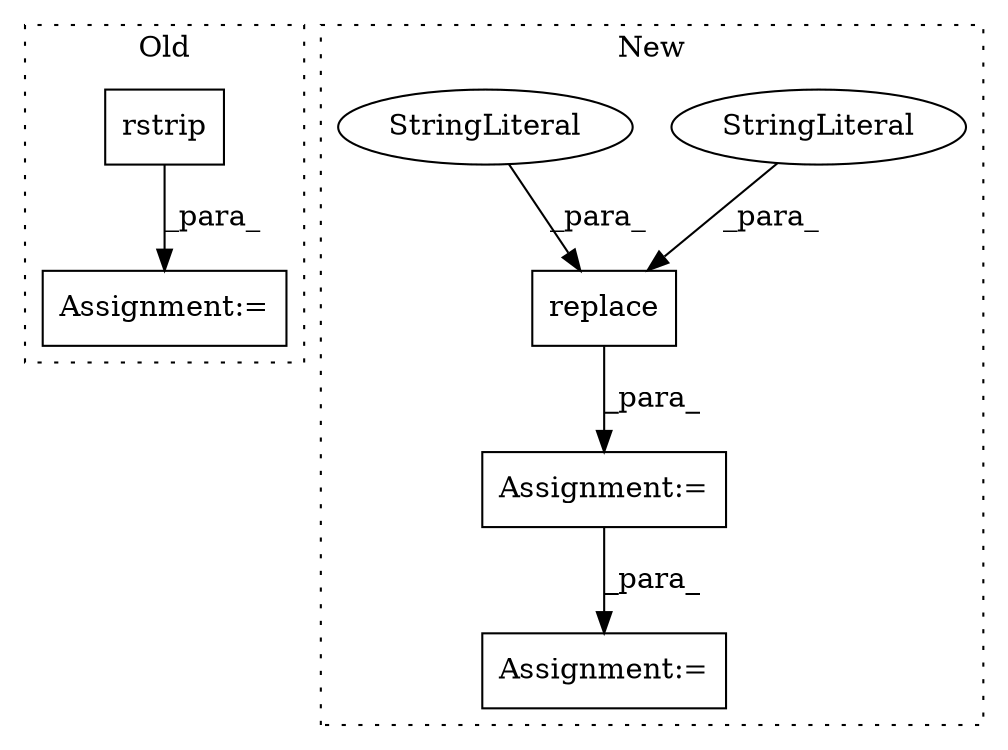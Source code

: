 digraph G {
subgraph cluster0 {
1 [label="rstrip" a="32" s="11563" l="8" shape="box"];
7 [label="Assignment:=" a="7" s="11538" l="1" shape="box"];
label = "Old";
style="dotted";
}
subgraph cluster1 {
2 [label="replace" a="32" s="13090,13116" l="8,1" shape="box"];
3 [label="StringLiteral" a="45" s="13098" l="15" shape="ellipse"];
4 [label="StringLiteral" a="45" s="13114" l="2" shape="ellipse"];
5 [label="Assignment:=" a="7" s="13077" l="1" shape="box"];
6 [label="Assignment:=" a="7" s="13135" l="1" shape="box"];
label = "New";
style="dotted";
}
1 -> 7 [label="_para_"];
2 -> 5 [label="_para_"];
3 -> 2 [label="_para_"];
4 -> 2 [label="_para_"];
5 -> 6 [label="_para_"];
}